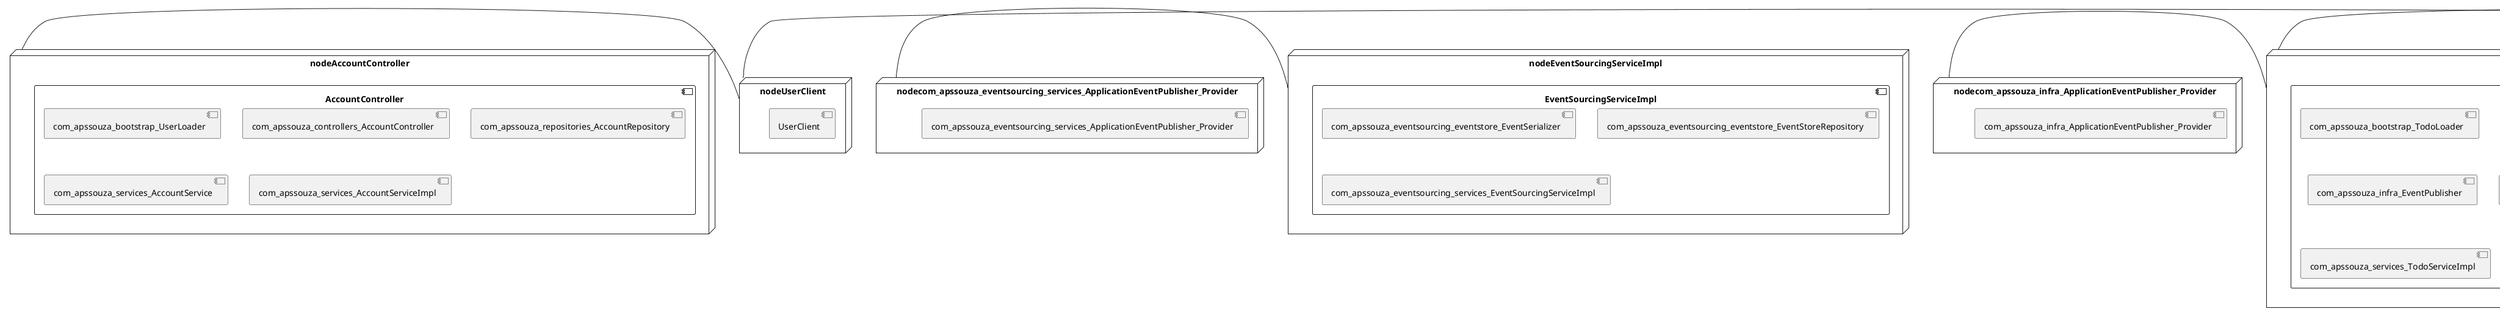 @startuml
skinparam fixCircleLabelOverlapping true
skinparam componentStyle uml2
node nodeAccountController {
component AccountController {
[com_apssouza_bootstrap_UserLoader] [[apssouza22-java-microservice.system#_9R4TusYmEe6b58DxnAb26w]]
[com_apssouza_controllers_AccountController] [[apssouza22-java-microservice.system#_9R4TusYmEe6b58DxnAb26w]]
[com_apssouza_repositories_AccountRepository] [[apssouza22-java-microservice.system#_9R4TusYmEe6b58DxnAb26w]]
[com_apssouza_services_AccountService] [[apssouza22-java-microservice.system#_9R4TusYmEe6b58DxnAb26w]]
[com_apssouza_services_AccountServiceImpl] [[apssouza22-java-microservice.system#_9R4TusYmEe6b58DxnAb26w]]
}
}
node nodeEmailController {
component EmailController {
[com_apssouza_mailservice_controllers_EmailController] [[apssouza22-java-microservice.system#_9R4TusYmEe6b58DxnAb26w]]
[com_apssouza_mailservice_repository_EmailRepository] [[apssouza22-java-microservice.system#_9R4TusYmEe6b58DxnAb26w]]
}
}
node nodeEventSourcingServiceImpl {
component EventSourcingServiceImpl {
[com_apssouza_eventsourcing_eventstore_EventSerializer] [[apssouza22-java-microservice.system#_9R4TusYmEe6b58DxnAb26w]]
[com_apssouza_eventsourcing_eventstore_EventStoreRepository] [[apssouza22-java-microservice.system#_9R4TusYmEe6b58DxnAb26w]]
[com_apssouza_eventsourcing_services_EventSourcingServiceImpl] [[apssouza22-java-microservice.system#_9R4TusYmEe6b58DxnAb26w]]
}
}
node nodeNotifyController {
component NotifyController {
[com_apssouza_eventsourcing_commands_EmailCommandHandler] [[apssouza22-java-microservice.system#_9R4TusYmEe6b58DxnAb26w]]
[com_apssouza_mailservice_controllers_NotifyController] [[apssouza22-java-microservice.system#_9R4TusYmEe6b58DxnAb26w]]
}
}
node nodeTodoChangesController {
component TodoChangesController {
[com_apssouza_controllers_TodoChangesController] [[apssouza22-java-microservice.system#_9R4TusYmEe6b58DxnAb26w]]
[com_apssouza_monitors_TodoStoreEventChanges] [[apssouza22-java-microservice.system#_9R4TusYmEe6b58DxnAb26w]]
}
}
node nodeTodoServiceImpl {
component TodoServiceImpl {
[com_apssouza_bootstrap_TodoLoader] [[apssouza22-java-microservice.system#_9R4TusYmEe6b58DxnAb26w]]
[com_apssouza_controllers_TodoController] [[apssouza22-java-microservice.system#_9R4TusYmEe6b58DxnAb26w]]
[com_apssouza_controllers_UserController] [[apssouza22-java-microservice.system#_9R4TusYmEe6b58DxnAb26w]]
[com_apssouza_infra_EventPublisher] [[apssouza22-java-microservice.system#_9R4TusYmEe6b58DxnAb26w]]
[com_apssouza_repositories_TodoRepository] [[apssouza22-java-microservice.system#_9R4TusYmEe6b58DxnAb26w]]
[com_apssouza_services_TodoService] [[apssouza22-java-microservice.system#_9R4TusYmEe6b58DxnAb26w]]
[com_apssouza_services_TodoServiceImpl] [[apssouza22-java-microservice.system#_9R4TusYmEe6b58DxnAb26w]]
[com_apssouza_services_UserService] [[apssouza22-java-microservice.system#_9R4TusYmEe6b58DxnAb26w]]
[com_apssouza_services_UserServiceImpl] [[apssouza22-java-microservice.system#_9R4TusYmEe6b58DxnAb26w]]
}
}
node nodeTodoServiceStatisticsController {
component TodoServiceStatisticsController {
[com_apssouza_controllers_TodoServiceStatisticsController] [[apssouza22-java-microservice.system#_9R4TusYmEe6b58DxnAb26w]]
[com_apssouza_monitors_TodoServiceMethodInvokedStore] [[apssouza22-java-microservice.system#_9R4TusYmEe6b58DxnAb26w]]
}
}
node nodeTodoSocketController {
component TodoSocketController {
[com_apssouza_integrations_socket_TodoSocketController] [[apssouza22-java-microservice.system#_9R4TusYmEe6b58DxnAb26w]]
}
}
node nodeTodoController {
[TodoController] [[apssouza22-java-microservice.system#_9R4TusYmEe6b58DxnAb26w]]
}
node nodeUserClient {
[UserClient] [[apssouza22-java-microservice.system#_9R4TusYmEe6b58DxnAb26w]]
}
node nodecom_apssouza_clients_UserClient {
[com_apssouza_clients_UserClient] [[apssouza22-java-microservice.system#_9R4TusYmEe6b58DxnAb26w]]
}
node nodecom_apssouza_eventsourcing_services_ApplicationEventPublisher_Provider {
[com_apssouza_eventsourcing_services_ApplicationEventPublisher_Provider] [[apssouza22-java-microservice.system#_9R4TusYmEe6b58DxnAb26w]]
}
node nodecom_apssouza_infra_ApplicationEventPublisher_Provider {
[com_apssouza_infra_ApplicationEventPublisher_Provider] [[apssouza22-java-microservice.system#_9R4TusYmEe6b58DxnAb26w]]
}
node nodecom_apssouza_infra_Source_Provider {
[com_apssouza_infra_Source_Provider] [[apssouza22-java-microservice.system#_9R4TusYmEe6b58DxnAb26w]]
}
node nodeuser_users_Provider {
[user_users_Provider] [[apssouza22-java-microservice.system#_9R4TusYmEe6b58DxnAb26w]]
}
[nodeAccountController] - [nodeUserClient]
[nodecom_apssouza_eventsourcing_services_ApplicationEventPublisher_Provider] - [nodeEventSourcingServiceImpl]
[nodecom_apssouza_infra_ApplicationEventPublisher_Provider] - [nodeTodoServiceImpl]
[nodecom_apssouza_infra_Source_Provider] - [nodeTodoServiceImpl]
[nodeuser_users_Provider] - [nodeUserClient]

@enduml
